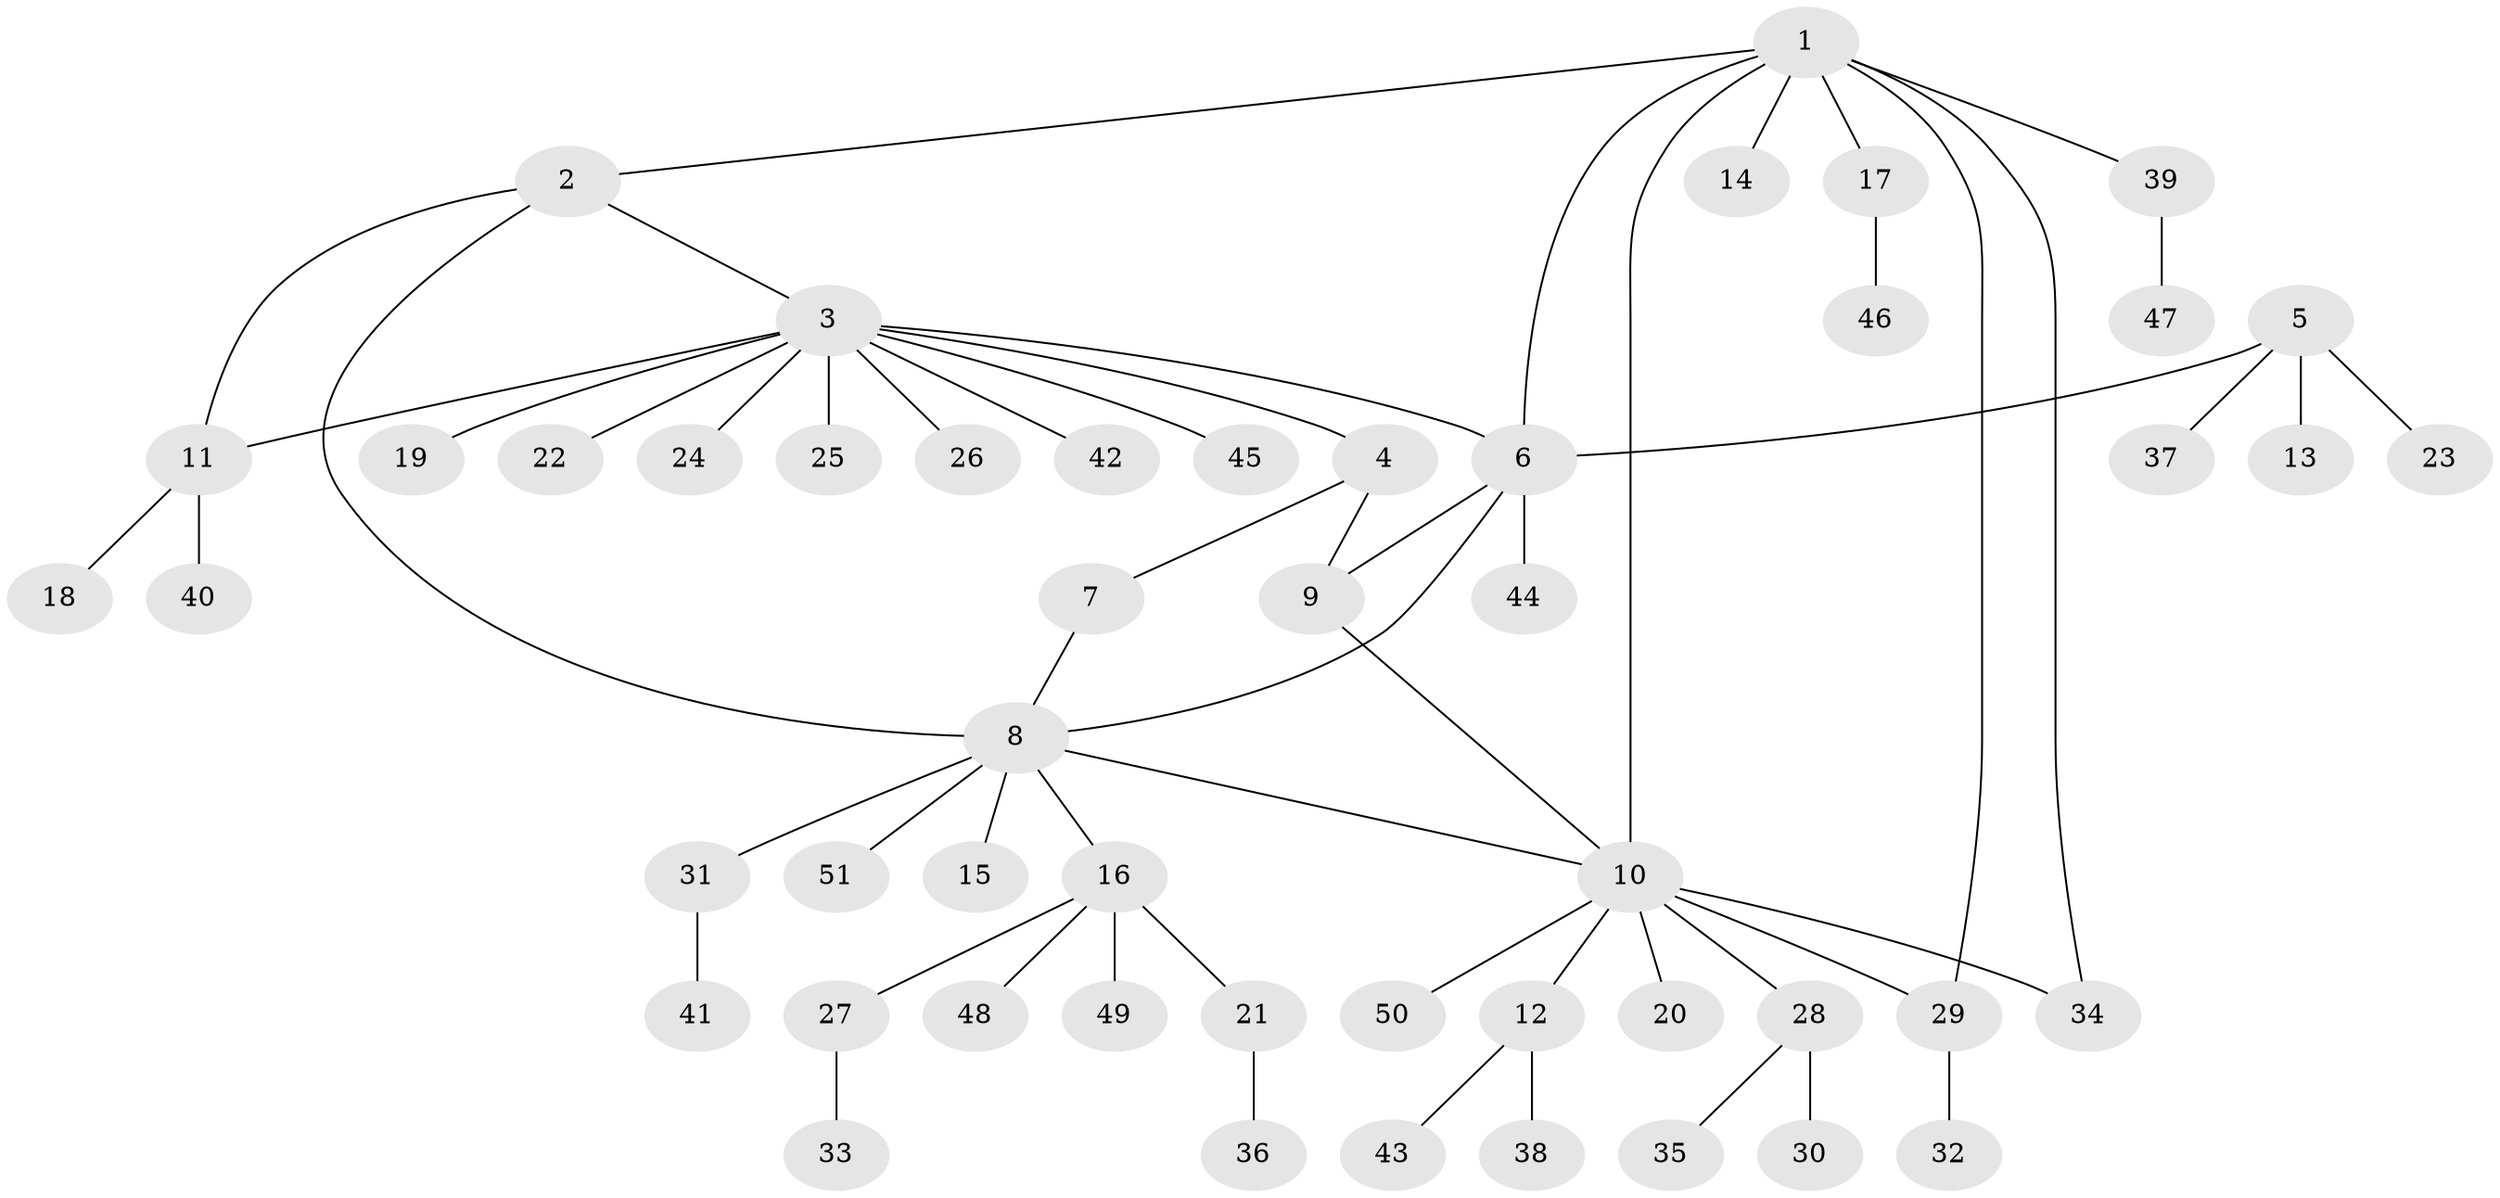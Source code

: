 // coarse degree distribution, {7: 0.047619047619047616, 4: 0.19047619047619047, 3: 0.047619047619047616, 5: 0.047619047619047616, 1: 0.42857142857142855, 6: 0.09523809523809523, 2: 0.14285714285714285}
// Generated by graph-tools (version 1.1) at 2025/52/03/04/25 22:52:16]
// undirected, 51 vertices, 59 edges
graph export_dot {
  node [color=gray90,style=filled];
  1;
  2;
  3;
  4;
  5;
  6;
  7;
  8;
  9;
  10;
  11;
  12;
  13;
  14;
  15;
  16;
  17;
  18;
  19;
  20;
  21;
  22;
  23;
  24;
  25;
  26;
  27;
  28;
  29;
  30;
  31;
  32;
  33;
  34;
  35;
  36;
  37;
  38;
  39;
  40;
  41;
  42;
  43;
  44;
  45;
  46;
  47;
  48;
  49;
  50;
  51;
  1 -- 2;
  1 -- 6;
  1 -- 10;
  1 -- 14;
  1 -- 17;
  1 -- 29;
  1 -- 34;
  1 -- 39;
  2 -- 3;
  2 -- 8;
  2 -- 11;
  3 -- 4;
  3 -- 6;
  3 -- 11;
  3 -- 19;
  3 -- 22;
  3 -- 24;
  3 -- 25;
  3 -- 26;
  3 -- 42;
  3 -- 45;
  4 -- 7;
  4 -- 9;
  5 -- 6;
  5 -- 13;
  5 -- 23;
  5 -- 37;
  6 -- 8;
  6 -- 9;
  6 -- 44;
  7 -- 8;
  8 -- 10;
  8 -- 15;
  8 -- 16;
  8 -- 31;
  8 -- 51;
  9 -- 10;
  10 -- 12;
  10 -- 20;
  10 -- 28;
  10 -- 29;
  10 -- 34;
  10 -- 50;
  11 -- 18;
  11 -- 40;
  12 -- 38;
  12 -- 43;
  16 -- 21;
  16 -- 27;
  16 -- 48;
  16 -- 49;
  17 -- 46;
  21 -- 36;
  27 -- 33;
  28 -- 30;
  28 -- 35;
  29 -- 32;
  31 -- 41;
  39 -- 47;
}
